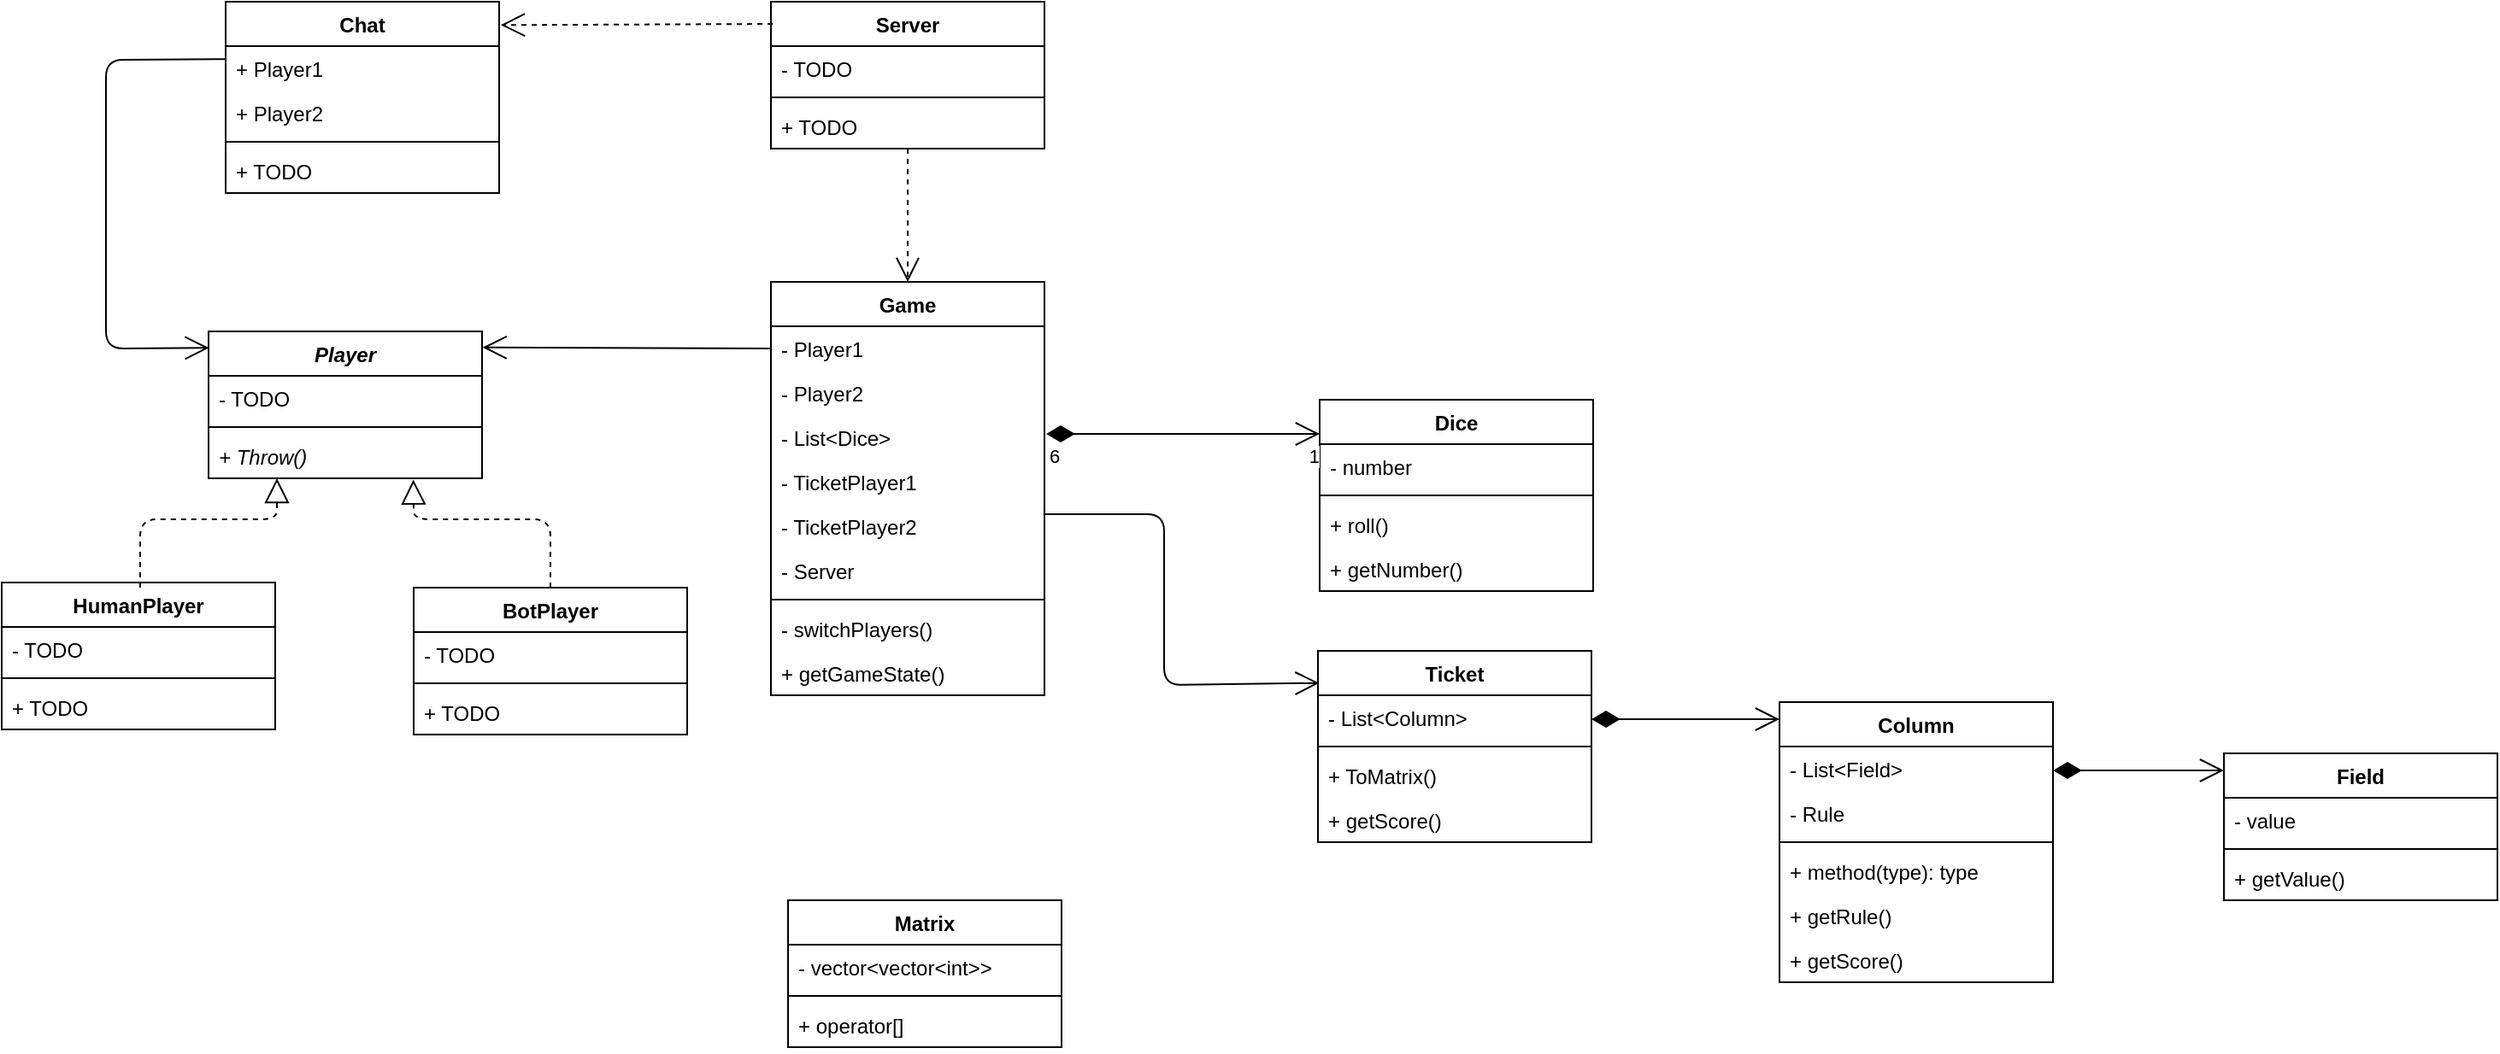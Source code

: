 <mxfile version="13.9.9" type="gitlab">
  <diagram name="Page-1" id="929967ad-93f9-6ef4-fab6-5d389245f69c">
    <mxGraphModel dx="2031" dy="1134" grid="1" gridSize="10" guides="1" tooltips="1" connect="1" arrows="1" fold="1" page="1" pageScale="1.5" pageWidth="1169" pageHeight="826" background="none" math="0" shadow="0">
      <root>
        <mxCell id="0" style=";html=1;" />
        <mxCell id="1" style=";html=1;" parent="0" />
        <mxCell id="H1896AjHUctSjdvz1oI7-7" value="Game" style="swimlane;fontStyle=1;align=center;verticalAlign=top;childLayout=stackLayout;horizontal=1;startSize=26;horizontalStack=0;resizeParent=1;resizeParentMax=0;resizeLast=0;collapsible=1;marginBottom=0;" parent="1" vertex="1">
          <mxGeometry x="590" y="444" width="160" height="242" as="geometry" />
        </mxCell>
        <mxCell id="H1896AjHUctSjdvz1oI7-8" value="- Player1&#xa;" style="text;strokeColor=none;fillColor=none;align=left;verticalAlign=top;spacingLeft=4;spacingRight=4;overflow=hidden;rotatable=0;points=[[0,0.5],[1,0.5]];portConstraint=eastwest;" parent="H1896AjHUctSjdvz1oI7-7" vertex="1">
          <mxGeometry y="26" width="160" height="26" as="geometry" />
        </mxCell>
        <mxCell id="H1896AjHUctSjdvz1oI7-12" value="- Player2" style="text;strokeColor=none;fillColor=none;align=left;verticalAlign=top;spacingLeft=4;spacingRight=4;overflow=hidden;rotatable=0;points=[[0,0.5],[1,0.5]];portConstraint=eastwest;" parent="H1896AjHUctSjdvz1oI7-7" vertex="1">
          <mxGeometry y="52" width="160" height="26" as="geometry" />
        </mxCell>
        <mxCell id="H1896AjHUctSjdvz1oI7-13" value="- List&lt;Dice&gt;&#xa;&#xa;" style="text;strokeColor=none;fillColor=none;align=left;verticalAlign=top;spacingLeft=4;spacingRight=4;overflow=hidden;rotatable=0;points=[[0,0.5],[1,0.5]];portConstraint=eastwest;" parent="H1896AjHUctSjdvz1oI7-7" vertex="1">
          <mxGeometry y="78" width="160" height="26" as="geometry" />
        </mxCell>
        <mxCell id="NZDahVDV4dqtFsmkMAfQ-1" value="- TicketPlayer1" style="text;strokeColor=none;fillColor=none;align=left;verticalAlign=top;spacingLeft=4;spacingRight=4;overflow=hidden;rotatable=0;points=[[0,0.5],[1,0.5]];portConstraint=eastwest;" vertex="1" parent="H1896AjHUctSjdvz1oI7-7">
          <mxGeometry y="104" width="160" height="26" as="geometry" />
        </mxCell>
        <mxCell id="NZDahVDV4dqtFsmkMAfQ-2" value="- TicketPlayer2" style="text;strokeColor=none;fillColor=none;align=left;verticalAlign=top;spacingLeft=4;spacingRight=4;overflow=hidden;rotatable=0;points=[[0,0.5],[1,0.5]];portConstraint=eastwest;" vertex="1" parent="H1896AjHUctSjdvz1oI7-7">
          <mxGeometry y="130" width="160" height="26" as="geometry" />
        </mxCell>
        <mxCell id="H1896AjHUctSjdvz1oI7-20" value="- Server&#xa;" style="text;strokeColor=none;fillColor=none;align=left;verticalAlign=top;spacingLeft=4;spacingRight=4;overflow=hidden;rotatable=0;points=[[0,0.5],[1,0.5]];portConstraint=eastwest;" parent="H1896AjHUctSjdvz1oI7-7" vertex="1">
          <mxGeometry y="156" width="160" height="26" as="geometry" />
        </mxCell>
        <mxCell id="H1896AjHUctSjdvz1oI7-9" value="" style="line;strokeWidth=1;fillColor=none;align=left;verticalAlign=middle;spacingTop=-1;spacingLeft=3;spacingRight=3;rotatable=0;labelPosition=right;points=[];portConstraint=eastwest;" parent="H1896AjHUctSjdvz1oI7-7" vertex="1">
          <mxGeometry y="182" width="160" height="8" as="geometry" />
        </mxCell>
        <mxCell id="H1896AjHUctSjdvz1oI7-10" value="- switchPlayers()" style="text;strokeColor=none;fillColor=none;align=left;verticalAlign=top;spacingLeft=4;spacingRight=4;overflow=hidden;rotatable=0;points=[[0,0.5],[1,0.5]];portConstraint=eastwest;" parent="H1896AjHUctSjdvz1oI7-7" vertex="1">
          <mxGeometry y="190" width="160" height="26" as="geometry" />
        </mxCell>
        <mxCell id="3jf83I4nimgOCl_raEro-9" value="+ getGameState()" style="text;strokeColor=none;fillColor=none;align=left;verticalAlign=top;spacingLeft=4;spacingRight=4;overflow=hidden;rotatable=0;points=[[0,0.5],[1,0.5]];portConstraint=eastwest;" parent="H1896AjHUctSjdvz1oI7-7" vertex="1">
          <mxGeometry y="216" width="160" height="26" as="geometry" />
        </mxCell>
        <mxCell id="H1896AjHUctSjdvz1oI7-14" value="Dice" style="swimlane;fontStyle=1;align=center;verticalAlign=top;childLayout=stackLayout;horizontal=1;startSize=26;horizontalStack=0;resizeParent=1;resizeParentMax=0;resizeLast=0;collapsible=1;marginBottom=0;" parent="1" vertex="1">
          <mxGeometry x="911" y="513" width="160" height="112" as="geometry" />
        </mxCell>
        <mxCell id="H1896AjHUctSjdvz1oI7-15" value="- number" style="text;strokeColor=none;fillColor=none;align=left;verticalAlign=top;spacingLeft=4;spacingRight=4;overflow=hidden;rotatable=0;points=[[0,0.5],[1,0.5]];portConstraint=eastwest;" parent="H1896AjHUctSjdvz1oI7-14" vertex="1">
          <mxGeometry y="26" width="160" height="26" as="geometry" />
        </mxCell>
        <mxCell id="H1896AjHUctSjdvz1oI7-16" value="" style="line;strokeWidth=1;fillColor=none;align=left;verticalAlign=middle;spacingTop=-1;spacingLeft=3;spacingRight=3;rotatable=0;labelPosition=right;points=[];portConstraint=eastwest;" parent="H1896AjHUctSjdvz1oI7-14" vertex="1">
          <mxGeometry y="52" width="160" height="8" as="geometry" />
        </mxCell>
        <mxCell id="H1896AjHUctSjdvz1oI7-17" value="+ roll()" style="text;strokeColor=none;fillColor=none;align=left;verticalAlign=top;spacingLeft=4;spacingRight=4;overflow=hidden;rotatable=0;points=[[0,0.5],[1,0.5]];portConstraint=eastwest;" parent="H1896AjHUctSjdvz1oI7-14" vertex="1">
          <mxGeometry y="60" width="160" height="26" as="geometry" />
        </mxCell>
        <mxCell id="3jf83I4nimgOCl_raEro-14" value="+ getNumber()" style="text;strokeColor=none;fillColor=none;align=left;verticalAlign=top;spacingLeft=4;spacingRight=4;overflow=hidden;rotatable=0;points=[[0,0.5],[1,0.5]];portConstraint=eastwest;" parent="H1896AjHUctSjdvz1oI7-14" vertex="1">
          <mxGeometry y="86" width="160" height="26" as="geometry" />
        </mxCell>
        <mxCell id="H1896AjHUctSjdvz1oI7-35" value="Server" style="swimlane;fontStyle=1;align=center;verticalAlign=top;childLayout=stackLayout;horizontal=1;startSize=26;horizontalStack=0;resizeParent=1;resizeParentMax=0;resizeLast=0;collapsible=1;marginBottom=0;" parent="1" vertex="1">
          <mxGeometry x="590" y="280" width="160" height="86" as="geometry" />
        </mxCell>
        <mxCell id="H1896AjHUctSjdvz1oI7-36" value="- TODO" style="text;strokeColor=none;fillColor=none;align=left;verticalAlign=top;spacingLeft=4;spacingRight=4;overflow=hidden;rotatable=0;points=[[0,0.5],[1,0.5]];portConstraint=eastwest;" parent="H1896AjHUctSjdvz1oI7-35" vertex="1">
          <mxGeometry y="26" width="160" height="26" as="geometry" />
        </mxCell>
        <mxCell id="H1896AjHUctSjdvz1oI7-37" value="" style="line;strokeWidth=1;fillColor=none;align=left;verticalAlign=middle;spacingTop=-1;spacingLeft=3;spacingRight=3;rotatable=0;labelPosition=right;points=[];portConstraint=eastwest;" parent="H1896AjHUctSjdvz1oI7-35" vertex="1">
          <mxGeometry y="52" width="160" height="8" as="geometry" />
        </mxCell>
        <mxCell id="H1896AjHUctSjdvz1oI7-38" value="+ TODO" style="text;strokeColor=none;fillColor=none;align=left;verticalAlign=top;spacingLeft=4;spacingRight=4;overflow=hidden;rotatable=0;points=[[0,0.5],[1,0.5]];portConstraint=eastwest;" parent="H1896AjHUctSjdvz1oI7-35" vertex="1">
          <mxGeometry y="60" width="160" height="26" as="geometry" />
        </mxCell>
        <mxCell id="H1896AjHUctSjdvz1oI7-39" value="Ticket&#xa;" style="swimlane;fontStyle=1;align=center;verticalAlign=top;childLayout=stackLayout;horizontal=1;startSize=26;horizontalStack=0;resizeParent=1;resizeParentMax=0;resizeLast=0;collapsible=1;marginBottom=0;" parent="1" vertex="1">
          <mxGeometry x="910" y="660" width="160" height="112" as="geometry" />
        </mxCell>
        <mxCell id="H1896AjHUctSjdvz1oI7-40" value="- List&lt;Column&gt;" style="text;strokeColor=none;fillColor=none;align=left;verticalAlign=top;spacingLeft=4;spacingRight=4;overflow=hidden;rotatable=0;points=[[0,0.5],[1,0.5]];portConstraint=eastwest;" parent="H1896AjHUctSjdvz1oI7-39" vertex="1">
          <mxGeometry y="26" width="160" height="26" as="geometry" />
        </mxCell>
        <mxCell id="H1896AjHUctSjdvz1oI7-41" value="" style="line;strokeWidth=1;fillColor=none;align=left;verticalAlign=middle;spacingTop=-1;spacingLeft=3;spacingRight=3;rotatable=0;labelPosition=right;points=[];portConstraint=eastwest;" parent="H1896AjHUctSjdvz1oI7-39" vertex="1">
          <mxGeometry y="52" width="160" height="8" as="geometry" />
        </mxCell>
        <mxCell id="H1896AjHUctSjdvz1oI7-42" value="+ ToMatrix()" style="text;strokeColor=none;fillColor=none;align=left;verticalAlign=top;spacingLeft=4;spacingRight=4;overflow=hidden;rotatable=0;points=[[0,0.5],[1,0.5]];portConstraint=eastwest;" parent="H1896AjHUctSjdvz1oI7-39" vertex="1">
          <mxGeometry y="60" width="160" height="26" as="geometry" />
        </mxCell>
        <mxCell id="3jf83I4nimgOCl_raEro-13" value="+ getScore()" style="text;strokeColor=none;fillColor=none;align=left;verticalAlign=top;spacingLeft=4;spacingRight=4;overflow=hidden;rotatable=0;points=[[0,0.5],[1,0.5]];portConstraint=eastwest;" parent="H1896AjHUctSjdvz1oI7-39" vertex="1">
          <mxGeometry y="86" width="160" height="26" as="geometry" />
        </mxCell>
        <mxCell id="H1896AjHUctSjdvz1oI7-47" value="Column&#xa;" style="swimlane;fontStyle=1;align=center;verticalAlign=top;childLayout=stackLayout;horizontal=1;startSize=26;horizontalStack=0;resizeParent=1;resizeParentMax=0;resizeLast=0;collapsible=1;marginBottom=0;" parent="1" vertex="1">
          <mxGeometry x="1180" y="690" width="160" height="164" as="geometry" />
        </mxCell>
        <mxCell id="H1896AjHUctSjdvz1oI7-48" value="- List&lt;Field&gt;" style="text;strokeColor=none;fillColor=none;align=left;verticalAlign=top;spacingLeft=4;spacingRight=4;overflow=hidden;rotatable=0;points=[[0,0.5],[1,0.5]];portConstraint=eastwest;" parent="H1896AjHUctSjdvz1oI7-47" vertex="1">
          <mxGeometry y="26" width="160" height="26" as="geometry" />
        </mxCell>
        <mxCell id="3jf83I4nimgOCl_raEro-10" value="- Rule" style="text;strokeColor=none;fillColor=none;align=left;verticalAlign=top;spacingLeft=4;spacingRight=4;overflow=hidden;rotatable=0;points=[[0,0.5],[1,0.5]];portConstraint=eastwest;" parent="H1896AjHUctSjdvz1oI7-47" vertex="1">
          <mxGeometry y="52" width="160" height="26" as="geometry" />
        </mxCell>
        <mxCell id="H1896AjHUctSjdvz1oI7-49" value="" style="line;strokeWidth=1;fillColor=none;align=left;verticalAlign=middle;spacingTop=-1;spacingLeft=3;spacingRight=3;rotatable=0;labelPosition=right;points=[];portConstraint=eastwest;" parent="H1896AjHUctSjdvz1oI7-47" vertex="1">
          <mxGeometry y="78" width="160" height="8" as="geometry" />
        </mxCell>
        <mxCell id="H1896AjHUctSjdvz1oI7-50" value="+ method(type): type" style="text;strokeColor=none;fillColor=none;align=left;verticalAlign=top;spacingLeft=4;spacingRight=4;overflow=hidden;rotatable=0;points=[[0,0.5],[1,0.5]];portConstraint=eastwest;" parent="H1896AjHUctSjdvz1oI7-47" vertex="1">
          <mxGeometry y="86" width="160" height="26" as="geometry" />
        </mxCell>
        <mxCell id="3jf83I4nimgOCl_raEro-11" value="+ getRule()" style="text;strokeColor=none;fillColor=none;align=left;verticalAlign=top;spacingLeft=4;spacingRight=4;overflow=hidden;rotatable=0;points=[[0,0.5],[1,0.5]];portConstraint=eastwest;" parent="H1896AjHUctSjdvz1oI7-47" vertex="1">
          <mxGeometry y="112" width="160" height="26" as="geometry" />
        </mxCell>
        <mxCell id="3jf83I4nimgOCl_raEro-12" value="+ getScore()" style="text;strokeColor=none;fillColor=none;align=left;verticalAlign=top;spacingLeft=4;spacingRight=4;overflow=hidden;rotatable=0;points=[[0,0.5],[1,0.5]];portConstraint=eastwest;" parent="H1896AjHUctSjdvz1oI7-47" vertex="1">
          <mxGeometry y="138" width="160" height="26" as="geometry" />
        </mxCell>
        <mxCell id="H1896AjHUctSjdvz1oI7-51" value="Field" style="swimlane;fontStyle=1;align=center;verticalAlign=top;childLayout=stackLayout;horizontal=1;startSize=26;horizontalStack=0;resizeParent=1;resizeParentMax=0;resizeLast=0;collapsible=1;marginBottom=0;" parent="1" vertex="1">
          <mxGeometry x="1440" y="720" width="160" height="86" as="geometry" />
        </mxCell>
        <mxCell id="H1896AjHUctSjdvz1oI7-52" value="- value" style="text;strokeColor=none;fillColor=none;align=left;verticalAlign=top;spacingLeft=4;spacingRight=4;overflow=hidden;rotatable=0;points=[[0,0.5],[1,0.5]];portConstraint=eastwest;" parent="H1896AjHUctSjdvz1oI7-51" vertex="1">
          <mxGeometry y="26" width="160" height="26" as="geometry" />
        </mxCell>
        <mxCell id="H1896AjHUctSjdvz1oI7-53" value="" style="line;strokeWidth=1;fillColor=none;align=left;verticalAlign=middle;spacingTop=-1;spacingLeft=3;spacingRight=3;rotatable=0;labelPosition=right;points=[];portConstraint=eastwest;" parent="H1896AjHUctSjdvz1oI7-51" vertex="1">
          <mxGeometry y="52" width="160" height="8" as="geometry" />
        </mxCell>
        <mxCell id="H1896AjHUctSjdvz1oI7-54" value="+ getValue()" style="text;strokeColor=none;fillColor=none;align=left;verticalAlign=top;spacingLeft=4;spacingRight=4;overflow=hidden;rotatable=0;points=[[0,0.5],[1,0.5]];portConstraint=eastwest;" parent="H1896AjHUctSjdvz1oI7-51" vertex="1">
          <mxGeometry y="60" width="160" height="26" as="geometry" />
        </mxCell>
        <mxCell id="H1896AjHUctSjdvz1oI7-55" value="Chat" style="swimlane;fontStyle=1;align=center;verticalAlign=top;childLayout=stackLayout;horizontal=1;startSize=26;horizontalStack=0;resizeParent=1;resizeParentMax=0;resizeLast=0;collapsible=1;marginBottom=0;" parent="1" vertex="1">
          <mxGeometry x="271" y="280" width="160" height="112" as="geometry" />
        </mxCell>
        <mxCell id="H1896AjHUctSjdvz1oI7-56" value="+ Player1" style="text;strokeColor=none;fillColor=none;align=left;verticalAlign=top;spacingLeft=4;spacingRight=4;overflow=hidden;rotatable=0;points=[[0,0.5],[1,0.5]];portConstraint=eastwest;" parent="H1896AjHUctSjdvz1oI7-55" vertex="1">
          <mxGeometry y="26" width="160" height="26" as="geometry" />
        </mxCell>
        <mxCell id="3jf83I4nimgOCl_raEro-22" value="+ Player2" style="text;strokeColor=none;fillColor=none;align=left;verticalAlign=top;spacingLeft=4;spacingRight=4;overflow=hidden;rotatable=0;points=[[0,0.5],[1,0.5]];portConstraint=eastwest;" parent="H1896AjHUctSjdvz1oI7-55" vertex="1">
          <mxGeometry y="52" width="160" height="26" as="geometry" />
        </mxCell>
        <mxCell id="H1896AjHUctSjdvz1oI7-57" value="" style="line;strokeWidth=1;fillColor=none;align=left;verticalAlign=middle;spacingTop=-1;spacingLeft=3;spacingRight=3;rotatable=0;labelPosition=right;points=[];portConstraint=eastwest;" parent="H1896AjHUctSjdvz1oI7-55" vertex="1">
          <mxGeometry y="78" width="160" height="8" as="geometry" />
        </mxCell>
        <mxCell id="H1896AjHUctSjdvz1oI7-58" value="+ TODO" style="text;strokeColor=none;fillColor=none;align=left;verticalAlign=top;spacingLeft=4;spacingRight=4;overflow=hidden;rotatable=0;points=[[0,0.5],[1,0.5]];portConstraint=eastwest;" parent="H1896AjHUctSjdvz1oI7-55" vertex="1">
          <mxGeometry y="86" width="160" height="26" as="geometry" />
        </mxCell>
        <mxCell id="H1896AjHUctSjdvz1oI7-63" value="HumanPlayer" style="swimlane;fontStyle=1;align=center;verticalAlign=top;childLayout=stackLayout;horizontal=1;startSize=26;horizontalStack=0;resizeParent=1;resizeParentMax=0;resizeLast=0;collapsible=1;marginBottom=0;" parent="1" vertex="1">
          <mxGeometry x="140" y="620" width="160" height="86" as="geometry" />
        </mxCell>
        <mxCell id="H1896AjHUctSjdvz1oI7-64" value="- TODO" style="text;strokeColor=none;fillColor=none;align=left;verticalAlign=top;spacingLeft=4;spacingRight=4;overflow=hidden;rotatable=0;points=[[0,0.5],[1,0.5]];portConstraint=eastwest;" parent="H1896AjHUctSjdvz1oI7-63" vertex="1">
          <mxGeometry y="26" width="160" height="26" as="geometry" />
        </mxCell>
        <mxCell id="H1896AjHUctSjdvz1oI7-65" value="" style="line;strokeWidth=1;fillColor=none;align=left;verticalAlign=middle;spacingTop=-1;spacingLeft=3;spacingRight=3;rotatable=0;labelPosition=right;points=[];portConstraint=eastwest;" parent="H1896AjHUctSjdvz1oI7-63" vertex="1">
          <mxGeometry y="52" width="160" height="8" as="geometry" />
        </mxCell>
        <mxCell id="H1896AjHUctSjdvz1oI7-66" value="+ TODO" style="text;strokeColor=none;fillColor=none;align=left;verticalAlign=top;spacingLeft=4;spacingRight=4;overflow=hidden;rotatable=0;points=[[0,0.5],[1,0.5]];portConstraint=eastwest;" parent="H1896AjHUctSjdvz1oI7-63" vertex="1">
          <mxGeometry y="60" width="160" height="26" as="geometry" />
        </mxCell>
        <mxCell id="H1896AjHUctSjdvz1oI7-71" value="BotPlayer" style="swimlane;fontStyle=1;align=center;verticalAlign=top;childLayout=stackLayout;horizontal=1;startSize=26;horizontalStack=0;resizeParent=1;resizeParentMax=0;resizeLast=0;collapsible=1;marginBottom=0;" parent="1" vertex="1">
          <mxGeometry x="381" y="623" width="160" height="86" as="geometry" />
        </mxCell>
        <mxCell id="H1896AjHUctSjdvz1oI7-72" value="- TODO" style="text;strokeColor=none;fillColor=none;align=left;verticalAlign=top;spacingLeft=4;spacingRight=4;overflow=hidden;rotatable=0;points=[[0,0.5],[1,0.5]];portConstraint=eastwest;" parent="H1896AjHUctSjdvz1oI7-71" vertex="1">
          <mxGeometry y="26" width="160" height="26" as="geometry" />
        </mxCell>
        <mxCell id="H1896AjHUctSjdvz1oI7-73" value="" style="line;strokeWidth=1;fillColor=none;align=left;verticalAlign=middle;spacingTop=-1;spacingLeft=3;spacingRight=3;rotatable=0;labelPosition=right;points=[];portConstraint=eastwest;" parent="H1896AjHUctSjdvz1oI7-71" vertex="1">
          <mxGeometry y="52" width="160" height="8" as="geometry" />
        </mxCell>
        <mxCell id="H1896AjHUctSjdvz1oI7-74" value="+ TODO" style="text;strokeColor=none;fillColor=none;align=left;verticalAlign=top;spacingLeft=4;spacingRight=4;overflow=hidden;rotatable=0;points=[[0,0.5],[1,0.5]];portConstraint=eastwest;" parent="H1896AjHUctSjdvz1oI7-71" vertex="1">
          <mxGeometry y="60" width="160" height="26" as="geometry" />
        </mxCell>
        <mxCell id="3jf83I4nimgOCl_raEro-2" value="Player" style="swimlane;fontStyle=3;align=center;verticalAlign=top;childLayout=stackLayout;horizontal=1;startSize=26;horizontalStack=0;resizeParent=1;resizeParentMax=0;resizeLast=0;collapsible=1;marginBottom=0;" parent="1" vertex="1">
          <mxGeometry x="261" y="473" width="160" height="86" as="geometry" />
        </mxCell>
        <mxCell id="3jf83I4nimgOCl_raEro-3" value="- TODO" style="text;strokeColor=none;fillColor=none;align=left;verticalAlign=top;spacingLeft=4;spacingRight=4;overflow=hidden;rotatable=0;points=[[0,0.5],[1,0.5]];portConstraint=eastwest;" parent="3jf83I4nimgOCl_raEro-2" vertex="1">
          <mxGeometry y="26" width="160" height="26" as="geometry" />
        </mxCell>
        <mxCell id="3jf83I4nimgOCl_raEro-4" value="" style="line;strokeWidth=1;fillColor=none;align=left;verticalAlign=middle;spacingTop=-1;spacingLeft=3;spacingRight=3;rotatable=0;labelPosition=right;points=[];portConstraint=eastwest;" parent="3jf83I4nimgOCl_raEro-2" vertex="1">
          <mxGeometry y="52" width="160" height="8" as="geometry" />
        </mxCell>
        <mxCell id="3jf83I4nimgOCl_raEro-5" value="+ Throw()" style="text;strokeColor=none;fillColor=none;align=left;verticalAlign=top;spacingLeft=4;spacingRight=4;overflow=hidden;rotatable=0;points=[[0,0.5],[1,0.5]];portConstraint=eastwest;fontStyle=2" parent="3jf83I4nimgOCl_raEro-2" vertex="1">
          <mxGeometry y="60" width="160" height="26" as="geometry" />
        </mxCell>
        <mxCell id="3jf83I4nimgOCl_raEro-7" value="" style="endArrow=block;dashed=1;endFill=0;endSize=12;html=1;entryX=0.25;entryY=1.001;entryDx=0;entryDy=0;entryPerimeter=0;" parent="1" target="3jf83I4nimgOCl_raEro-5" edge="1">
          <mxGeometry width="160" relative="1" as="geometry">
            <mxPoint x="221" y="623" as="sourcePoint" />
            <mxPoint x="341" y="583" as="targetPoint" />
            <Array as="points">
              <mxPoint x="221" y="583" />
              <mxPoint x="301" y="583" />
            </Array>
          </mxGeometry>
        </mxCell>
        <mxCell id="3jf83I4nimgOCl_raEro-8" value="" style="endArrow=block;dashed=1;endFill=0;endSize=12;html=1;entryX=0.749;entryY=1.031;entryDx=0;entryDy=0;entryPerimeter=0;" parent="1" target="3jf83I4nimgOCl_raEro-5" edge="1">
          <mxGeometry width="160" relative="1" as="geometry">
            <mxPoint x="461" y="623" as="sourcePoint" />
            <mxPoint x="371" y="583" as="targetPoint" />
            <Array as="points">
              <mxPoint x="461" y="583" />
              <mxPoint x="381" y="583" />
            </Array>
          </mxGeometry>
        </mxCell>
        <mxCell id="3jf83I4nimgOCl_raEro-17" value="" style="endArrow=open;html=1;endSize=12;startArrow=diamondThin;startSize=14;startFill=1;edgeStyle=orthogonalEdgeStyle;strokeColor=#000000;" parent="1" edge="1">
          <mxGeometry relative="1" as="geometry">
            <mxPoint x="751" y="533" as="sourcePoint" />
            <mxPoint x="911" y="533" as="targetPoint" />
          </mxGeometry>
        </mxCell>
        <mxCell id="3jf83I4nimgOCl_raEro-18" value="6" style="edgeLabel;resizable=0;html=1;align=left;verticalAlign=top;" parent="3jf83I4nimgOCl_raEro-17" connectable="0" vertex="1">
          <mxGeometry x="-1" relative="1" as="geometry" />
        </mxCell>
        <mxCell id="3jf83I4nimgOCl_raEro-19" value="1" style="edgeLabel;resizable=0;html=1;align=right;verticalAlign=top;" parent="3jf83I4nimgOCl_raEro-17" connectable="0" vertex="1">
          <mxGeometry x="1" relative="1" as="geometry" />
        </mxCell>
        <mxCell id="3jf83I4nimgOCl_raEro-20" value="" style="endArrow=open;endFill=1;endSize=12;html=1;strokeColor=#000000;exitX=0;exitY=0.5;exitDx=0;exitDy=0;entryX=1.002;entryY=0.109;entryDx=0;entryDy=0;entryPerimeter=0;" parent="1" source="H1896AjHUctSjdvz1oI7-8" target="3jf83I4nimgOCl_raEro-2" edge="1">
          <mxGeometry width="160" relative="1" as="geometry">
            <mxPoint x="451" y="483" as="sourcePoint" />
            <mxPoint x="431" y="483" as="targetPoint" />
          </mxGeometry>
        </mxCell>
        <mxCell id="3jf83I4nimgOCl_raEro-21" value="" style="endArrow=open;endSize=12;dashed=1;html=1;strokeColor=#000000;entryX=0.5;entryY=0;entryDx=0;entryDy=0;exitX=0.5;exitY=1;exitDx=0;exitDy=0;" parent="1" source="H1896AjHUctSjdvz1oI7-35" target="H1896AjHUctSjdvz1oI7-7" edge="1">
          <mxGeometry width="160" relative="1" as="geometry">
            <mxPoint x="670" y="343" as="sourcePoint" />
            <mxPoint x="671" y="343" as="targetPoint" />
            <Array as="points" />
          </mxGeometry>
        </mxCell>
        <mxCell id="3jf83I4nimgOCl_raEro-23" value="" style="endArrow=open;endFill=1;endSize=12;html=1;strokeColor=#000000;exitX=0;exitY=0.5;exitDx=0;exitDy=0;entryX=0.002;entryY=0.112;entryDx=0;entryDy=0;entryPerimeter=0;" parent="1" target="3jf83I4nimgOCl_raEro-2" edge="1">
          <mxGeometry width="160" relative="1" as="geometry">
            <mxPoint x="271.0" y="313.63" as="sourcePoint" />
            <mxPoint x="251" y="483" as="targetPoint" />
            <Array as="points">
              <mxPoint x="201" y="314" />
              <mxPoint x="201" y="483" />
            </Array>
          </mxGeometry>
        </mxCell>
        <mxCell id="3jf83I4nimgOCl_raEro-24" value="" style="endArrow=open;endSize=12;dashed=1;html=1;strokeColor=#000000;entryX=1.006;entryY=0.122;entryDx=0;entryDy=0;entryPerimeter=0;" parent="1" target="H1896AjHUctSjdvz1oI7-55" edge="1">
          <mxGeometry width="160" relative="1" as="geometry">
            <mxPoint x="591" y="293" as="sourcePoint" />
            <mxPoint x="441" y="293" as="targetPoint" />
          </mxGeometry>
        </mxCell>
        <mxCell id="3jf83I4nimgOCl_raEro-25" value="" style="endArrow=open;html=1;endSize=12;startArrow=diamondThin;startSize=14;startFill=1;edgeStyle=orthogonalEdgeStyle;strokeColor=#000000;" parent="1" edge="1">
          <mxGeometry relative="1" as="geometry">
            <mxPoint x="1070" y="700" as="sourcePoint" />
            <mxPoint x="1180" y="700" as="targetPoint" />
          </mxGeometry>
        </mxCell>
        <mxCell id="3jf83I4nimgOCl_raEro-29" value="" style="endArrow=open;html=1;endSize=12;startArrow=diamondThin;startSize=14;startFill=1;edgeStyle=orthogonalEdgeStyle;strokeColor=#000000;" parent="1" edge="1">
          <mxGeometry relative="1" as="geometry">
            <mxPoint x="1340" y="730" as="sourcePoint" />
            <mxPoint x="1440" y="730" as="targetPoint" />
          </mxGeometry>
        </mxCell>
        <mxCell id="NZDahVDV4dqtFsmkMAfQ-3" value="" style="endArrow=open;endFill=1;endSize=12;html=1;entryX=0.005;entryY=0.168;entryDx=0;entryDy=0;entryPerimeter=0;" edge="1" parent="1" target="H1896AjHUctSjdvz1oI7-39">
          <mxGeometry width="160" relative="1" as="geometry">
            <mxPoint x="750" y="580" as="sourcePoint" />
            <mxPoint x="820" y="710" as="targetPoint" />
            <Array as="points">
              <mxPoint x="820" y="580" />
              <mxPoint x="820" y="680" />
            </Array>
          </mxGeometry>
        </mxCell>
        <mxCell id="NZDahVDV4dqtFsmkMAfQ-4" value="Matrix" style="swimlane;fontStyle=1;align=center;verticalAlign=top;childLayout=stackLayout;horizontal=1;startSize=26;horizontalStack=0;resizeParent=1;resizeParentMax=0;resizeLast=0;collapsible=1;marginBottom=0;" vertex="1" parent="1">
          <mxGeometry x="600" y="806" width="160" height="86" as="geometry" />
        </mxCell>
        <mxCell id="NZDahVDV4dqtFsmkMAfQ-5" value="- vector&lt;vector&lt;int&gt;&gt;" style="text;strokeColor=none;fillColor=none;align=left;verticalAlign=top;spacingLeft=4;spacingRight=4;overflow=hidden;rotatable=0;points=[[0,0.5],[1,0.5]];portConstraint=eastwest;" vertex="1" parent="NZDahVDV4dqtFsmkMAfQ-4">
          <mxGeometry y="26" width="160" height="26" as="geometry" />
        </mxCell>
        <mxCell id="NZDahVDV4dqtFsmkMAfQ-6" value="" style="line;strokeWidth=1;fillColor=none;align=left;verticalAlign=middle;spacingTop=-1;spacingLeft=3;spacingRight=3;rotatable=0;labelPosition=right;points=[];portConstraint=eastwest;" vertex="1" parent="NZDahVDV4dqtFsmkMAfQ-4">
          <mxGeometry y="52" width="160" height="8" as="geometry" />
        </mxCell>
        <mxCell id="NZDahVDV4dqtFsmkMAfQ-7" value="+ operator[]" style="text;strokeColor=none;fillColor=none;align=left;verticalAlign=top;spacingLeft=4;spacingRight=4;overflow=hidden;rotatable=0;points=[[0,0.5],[1,0.5]];portConstraint=eastwest;" vertex="1" parent="NZDahVDV4dqtFsmkMAfQ-4">
          <mxGeometry y="60" width="160" height="26" as="geometry" />
        </mxCell>
      </root>
    </mxGraphModel>
  </diagram>
</mxfile>
